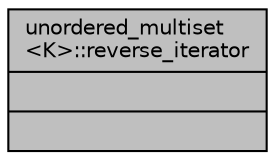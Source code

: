 digraph "unordered_multiset&lt;K&gt;::reverse_iterator"
{
 // INTERACTIVE_SVG=YES
  bgcolor="transparent";
  edge [fontname="Helvetica",fontsize="10",labelfontname="Helvetica",labelfontsize="10"];
  node [fontname="Helvetica",fontsize="10",shape=record];
  Node1 [label="{unordered_multiset\l\<K\>::reverse_iterator\n||}",height=0.2,width=0.4,color="black", fillcolor="grey75", style="filled", fontcolor="black"];
}
